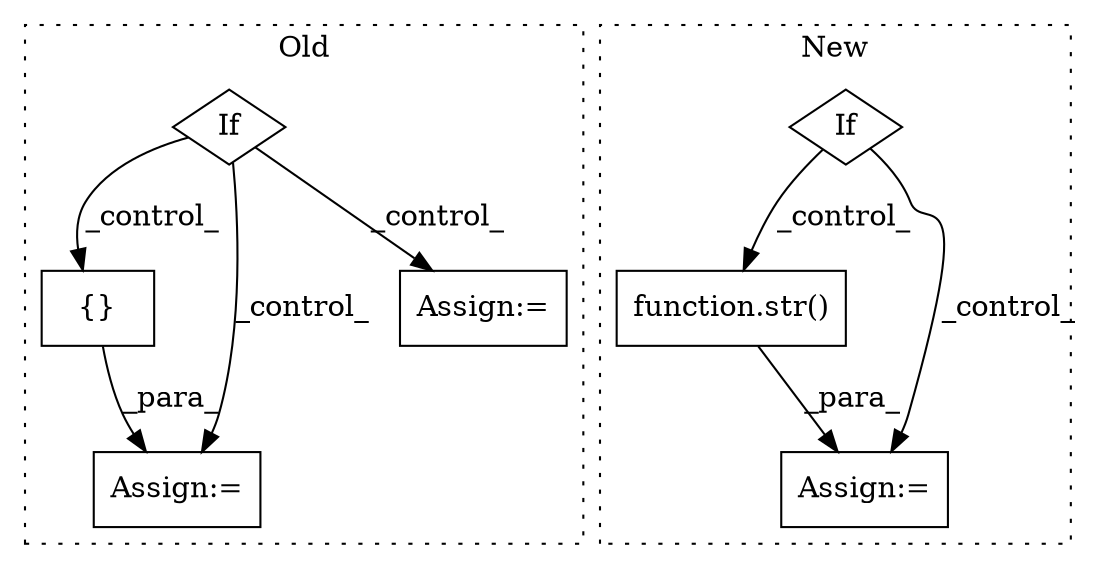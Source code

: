 digraph G {
subgraph cluster0 {
1 [label="{}" a="59" s="2414,2520" l="1,0" shape="box"];
3 [label="Assign:=" a="68" s="2411" l="3" shape="box"];
5 [label="If" a="96" s="2313" l="0" shape="diamond"];
7 [label="Assign:=" a="68" s="2592" l="3" shape="box"];
label = "Old";
style="dotted";
}
subgraph cluster1 {
2 [label="function.str()" a="75" s="2841,2846" l="4,1" shape="box"];
4 [label="Assign:=" a="68" s="2831" l="3" shape="box"];
6 [label="If" a="96" s="2745" l="3" shape="diamond"];
label = "New";
style="dotted";
}
1 -> 3 [label="_para_"];
2 -> 4 [label="_para_"];
5 -> 7 [label="_control_"];
5 -> 1 [label="_control_"];
5 -> 3 [label="_control_"];
6 -> 2 [label="_control_"];
6 -> 4 [label="_control_"];
}